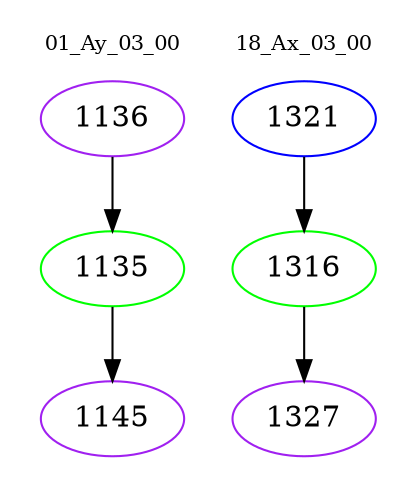 digraph{
subgraph cluster_0 {
color = white
label = "01_Ay_03_00";
fontsize=10;
T0_1136 [label="1136", color="purple"]
T0_1136 -> T0_1135 [color="black"]
T0_1135 [label="1135", color="green"]
T0_1135 -> T0_1145 [color="black"]
T0_1145 [label="1145", color="purple"]
}
subgraph cluster_1 {
color = white
label = "18_Ax_03_00";
fontsize=10;
T1_1321 [label="1321", color="blue"]
T1_1321 -> T1_1316 [color="black"]
T1_1316 [label="1316", color="green"]
T1_1316 -> T1_1327 [color="black"]
T1_1327 [label="1327", color="purple"]
}
}
